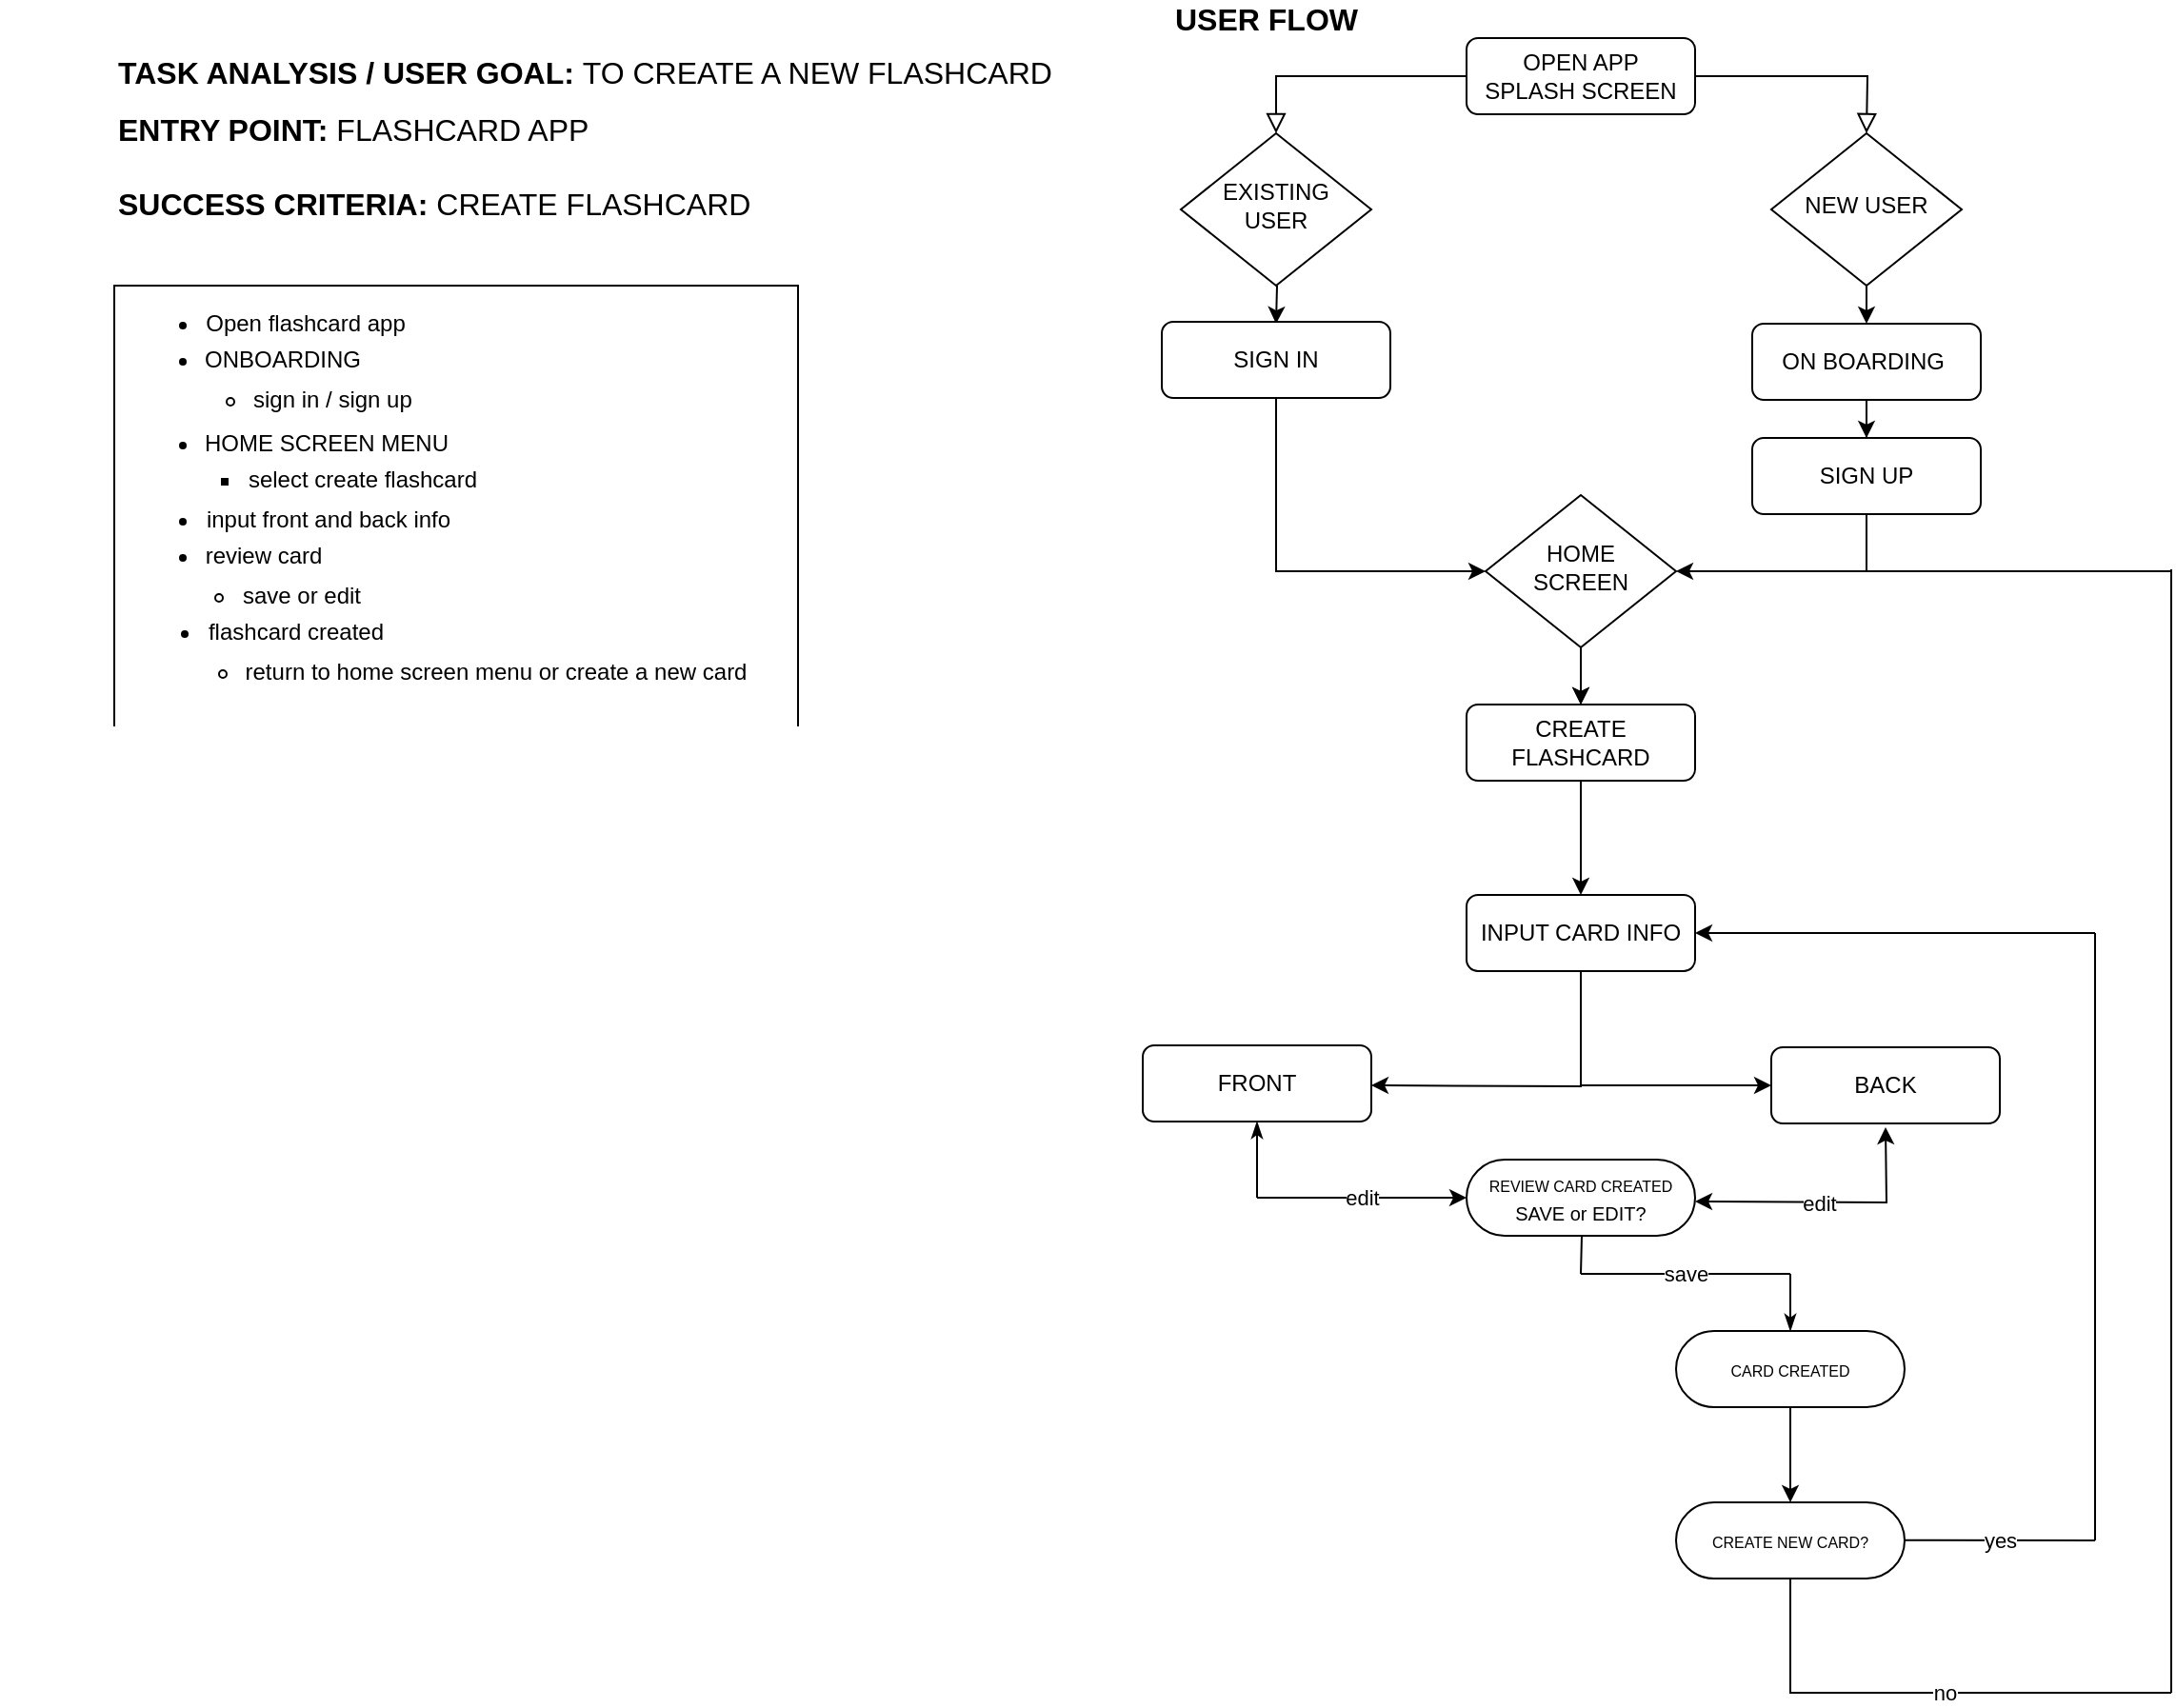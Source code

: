 <mxfile version="13.4.9" type="github"><diagram id="C5RBs43oDa-KdzZeNtuy" name="Page-1"><mxGraphModel dx="3076" dy="766" grid="1" gridSize="10" guides="1" tooltips="1" connect="1" arrows="1" fold="1" page="1" pageScale="1" pageWidth="827" pageHeight="1169" math="0" shadow="0"><root><mxCell id="WIyWlLk6GJQsqaUBKTNV-0"/><mxCell id="WIyWlLk6GJQsqaUBKTNV-1" parent="WIyWlLk6GJQsqaUBKTNV-0"/><mxCell id="l96hs2-_nlqCzScLkACY-33" value="" style="edgeStyle=orthogonalEdgeStyle;rounded=0;orthogonalLoop=1;jettySize=auto;html=1;startArrow=classic;startFill=1;endArrow=none;endFill=0;" parent="WIyWlLk6GJQsqaUBKTNV-1" source="l96hs2-_nlqCzScLkACY-32" target="l96hs2-_nlqCzScLkACY-25" edge="1"><mxGeometry relative="1" as="geometry"/></mxCell><mxCell id="WIyWlLk6GJQsqaUBKTNV-2" value="" style="rounded=0;html=1;jettySize=auto;orthogonalLoop=1;fontSize=11;endArrow=block;endFill=0;endSize=8;strokeWidth=1;shadow=0;labelBackgroundColor=none;edgeStyle=orthogonalEdgeStyle;" parent="WIyWlLk6GJQsqaUBKTNV-1" source="WIyWlLk6GJQsqaUBKTNV-3" target="WIyWlLk6GJQsqaUBKTNV-6" edge="1"><mxGeometry relative="1" as="geometry"/></mxCell><mxCell id="WIyWlLk6GJQsqaUBKTNV-3" value="OPEN APP&lt;br&gt;SPLASH SCREEN" style="rounded=1;whiteSpace=wrap;html=1;fontSize=12;glass=0;strokeWidth=1;shadow=0;" parent="WIyWlLk6GJQsqaUBKTNV-1" vertex="1"><mxGeometry x="-90" y="31" width="120" height="40" as="geometry"/></mxCell><mxCell id="WIyWlLk6GJQsqaUBKTNV-6" value="EXISTING USER" style="rhombus;whiteSpace=wrap;html=1;shadow=0;fontFamily=Helvetica;fontSize=12;align=center;strokeWidth=1;spacing=6;spacingTop=-4;" parent="WIyWlLk6GJQsqaUBKTNV-1" vertex="1"><mxGeometry x="-240" y="81" width="100" height="80" as="geometry"/></mxCell><mxCell id="l96hs2-_nlqCzScLkACY-21" value="" style="edgeStyle=orthogonalEdgeStyle;rounded=0;orthogonalLoop=1;jettySize=auto;html=1;startArrow=classic;startFill=1;endArrow=none;endFill=0;entryX=0.5;entryY=1;entryDx=0;entryDy=0;" parent="WIyWlLk6GJQsqaUBKTNV-1" source="WIyWlLk6GJQsqaUBKTNV-10" target="WIyWlLk6GJQsqaUBKTNV-11" edge="1"><mxGeometry relative="1" as="geometry"><mxPoint x="100" y="361" as="targetPoint"/></mxGeometry></mxCell><mxCell id="WIyWlLk6GJQsqaUBKTNV-10" value="HOME&lt;br&gt;SCREEN" style="rhombus;whiteSpace=wrap;html=1;shadow=0;fontFamily=Helvetica;fontSize=12;align=center;strokeWidth=1;spacing=6;spacingTop=-4;" parent="WIyWlLk6GJQsqaUBKTNV-1" vertex="1"><mxGeometry x="-80" y="271" width="100" height="80" as="geometry"/></mxCell><mxCell id="WIyWlLk6GJQsqaUBKTNV-11" value="SIGN UP" style="rounded=1;whiteSpace=wrap;html=1;fontSize=12;glass=0;strokeWidth=1;shadow=0;" parent="WIyWlLk6GJQsqaUBKTNV-1" vertex="1"><mxGeometry x="60" y="241" width="120" height="40" as="geometry"/></mxCell><mxCell id="l96hs2-_nlqCzScLkACY-22" style="edgeStyle=orthogonalEdgeStyle;rounded=0;orthogonalLoop=1;jettySize=auto;html=1;exitX=0.5;exitY=0;exitDx=0;exitDy=0;entryX=0.5;entryY=1;entryDx=0;entryDy=0;startArrow=classic;startFill=1;endArrow=none;endFill=0;" parent="WIyWlLk6GJQsqaUBKTNV-1" source="l96hs2-_nlqCzScLkACY-23" target="WIyWlLk6GJQsqaUBKTNV-10" edge="1"><mxGeometry relative="1" as="geometry"><Array as="points"/></mxGeometry></mxCell><mxCell id="l96hs2-_nlqCzScLkACY-35" value="" style="edgeStyle=orthogonalEdgeStyle;rounded=0;orthogonalLoop=1;jettySize=auto;html=1;startArrow=classic;startFill=1;endArrow=none;endFill=0;entryX=0.5;entryY=1;entryDx=0;entryDy=0;" parent="WIyWlLk6GJQsqaUBKTNV-1" source="l96hs2-_nlqCzScLkACY-25" target="l96hs2-_nlqCzScLkACY-23" edge="1"><mxGeometry relative="1" as="geometry"><mxPoint x="-30" y="491" as="targetPoint"/></mxGeometry></mxCell><mxCell id="l96hs2-_nlqCzScLkACY-1" value="&lt;h1 style=&quot;font-size: 16px&quot;&gt;&lt;font style=&quot;font-size: 16px&quot;&gt;TASK ANALYSIS /&amp;nbsp;&lt;/font&gt;USER GOAL: &lt;span style=&quot;font-weight: normal&quot;&gt;TO CREATE A NEW FLASHCARD&lt;/span&gt;&lt;/h1&gt;&lt;div&gt;&lt;span style=&quot;font-size: 16px&quot;&gt;&lt;b&gt;ENTRY POINT:&lt;/b&gt;&amp;nbsp;FLASHCARD APP&lt;/span&gt;&lt;/div&gt;&lt;div&gt;&lt;span style=&quot;font-size: 16px&quot;&gt;&lt;br&gt;&lt;/span&gt;&lt;/div&gt;&lt;div&gt;&lt;b style=&quot;font-size: 16px&quot;&gt;SUCCESS CRITERIA:&lt;/b&gt;&lt;span style=&quot;font-size: 16px&quot;&gt; CREATE FLASHCARD&lt;/span&gt;&lt;/div&gt;&lt;div&gt;&lt;span style=&quot;font-size: 16px&quot;&gt;&lt;br&gt;&lt;/span&gt;&lt;/div&gt;&lt;div&gt;&lt;span style=&quot;font-size: 16px&quot;&gt;&lt;br&gt;&lt;/span&gt;&lt;/div&gt;&lt;div style=&quot;font-size: 16px&quot;&gt;&lt;br&gt;&lt;/div&gt;" style="text;html=1;align=left;verticalAlign=middle;resizable=0;points=[];autosize=1;" parent="WIyWlLk6GJQsqaUBKTNV-1" vertex="1"><mxGeometry x="-800" y="42" width="510" height="130" as="geometry"/></mxCell><mxCell id="l96hs2-_nlqCzScLkACY-2" value="&lt;font style=&quot;font-size: 16px&quot;&gt;&lt;b&gt;USER FLOW&lt;/b&gt;&lt;/font&gt;" style="text;html=1;strokeColor=none;fillColor=none;align=center;verticalAlign=middle;whiteSpace=wrap;rounded=0;" parent="WIyWlLk6GJQsqaUBKTNV-1" vertex="1"><mxGeometry x="-250" y="11" width="110" height="20" as="geometry"/></mxCell><mxCell id="l96hs2-_nlqCzScLkACY-9" style="edgeStyle=orthogonalEdgeStyle;rounded=0;orthogonalLoop=1;jettySize=auto;html=1;exitX=0.5;exitY=1;exitDx=0;exitDy=0;entryX=0.5;entryY=0;entryDx=0;entryDy=0;" parent="WIyWlLk6GJQsqaUBKTNV-1" source="l96hs2-_nlqCzScLkACY-3" target="l96hs2-_nlqCzScLkACY-5" edge="1"><mxGeometry relative="1" as="geometry"/></mxCell><mxCell id="l96hs2-_nlqCzScLkACY-3" value="NEW USER" style="rhombus;whiteSpace=wrap;html=1;shadow=0;fontFamily=Helvetica;fontSize=12;align=center;strokeWidth=1;spacing=6;spacingTop=-4;" parent="WIyWlLk6GJQsqaUBKTNV-1" vertex="1"><mxGeometry x="70" y="81" width="100" height="80" as="geometry"/></mxCell><mxCell id="l96hs2-_nlqCzScLkACY-11" value="" style="edgeStyle=orthogonalEdgeStyle;rounded=0;orthogonalLoop=1;jettySize=auto;html=1;" parent="WIyWlLk6GJQsqaUBKTNV-1" source="l96hs2-_nlqCzScLkACY-5" target="WIyWlLk6GJQsqaUBKTNV-11" edge="1"><mxGeometry relative="1" as="geometry"/></mxCell><mxCell id="l96hs2-_nlqCzScLkACY-5" value="ON BOARDING&amp;nbsp;" style="rounded=1;whiteSpace=wrap;html=1;fontSize=12;glass=0;strokeWidth=1;shadow=0;" parent="WIyWlLk6GJQsqaUBKTNV-1" vertex="1"><mxGeometry x="60" y="181" width="120" height="40" as="geometry"/></mxCell><mxCell id="l96hs2-_nlqCzScLkACY-6" value="" style="rounded=0;html=1;jettySize=auto;orthogonalLoop=1;fontSize=11;endArrow=block;endFill=0;endSize=8;strokeWidth=1;shadow=0;labelBackgroundColor=none;edgeStyle=orthogonalEdgeStyle;exitX=1;exitY=0.5;exitDx=0;exitDy=0;" parent="WIyWlLk6GJQsqaUBKTNV-1" source="WIyWlLk6GJQsqaUBKTNV-3" edge="1"><mxGeometry relative="1" as="geometry"><mxPoint x="210" y="51" as="sourcePoint"/><mxPoint x="120" y="81" as="targetPoint"/></mxGeometry></mxCell><mxCell id="l96hs2-_nlqCzScLkACY-19" value="" style="edgeStyle=orthogonalEdgeStyle;rounded=0;orthogonalLoop=1;jettySize=auto;html=1;startArrow=classic;startFill=1;endArrow=none;endFill=0;" parent="WIyWlLk6GJQsqaUBKTNV-1" target="WIyWlLk6GJQsqaUBKTNV-6" edge="1"><mxGeometry relative="1" as="geometry"><mxPoint x="-190" y="181" as="sourcePoint"/></mxGeometry></mxCell><mxCell id="l96hs2-_nlqCzScLkACY-20" style="edgeStyle=orthogonalEdgeStyle;rounded=0;orthogonalLoop=1;jettySize=auto;html=1;startArrow=none;startFill=0;endArrow=classic;endFill=1;exitX=0.583;exitY=0.987;exitDx=0;exitDy=0;exitPerimeter=0;" parent="WIyWlLk6GJQsqaUBKTNV-1" source="l96hs2-_nlqCzScLkACY-17" target="WIyWlLk6GJQsqaUBKTNV-10" edge="1"><mxGeometry relative="1" as="geometry"><mxPoint x="-180" y="221" as="sourcePoint"/><Array as="points"><mxPoint x="-190" y="220"/><mxPoint x="-190" y="311"/></Array></mxGeometry></mxCell><mxCell id="l96hs2-_nlqCzScLkACY-17" value="SIGN IN" style="rounded=1;whiteSpace=wrap;html=1;fontSize=12;glass=0;strokeWidth=1;shadow=0;" parent="WIyWlLk6GJQsqaUBKTNV-1" vertex="1"><mxGeometry x="-250" y="180" width="120" height="40" as="geometry"/></mxCell><mxCell id="l96hs2-_nlqCzScLkACY-24" value="" style="edgeStyle=orthogonalEdgeStyle;rounded=0;orthogonalLoop=1;jettySize=auto;html=1;startArrow=classic;startFill=1;endArrow=none;endFill=0;" parent="WIyWlLk6GJQsqaUBKTNV-1" source="l96hs2-_nlqCzScLkACY-23" target="WIyWlLk6GJQsqaUBKTNV-10" edge="1"><mxGeometry relative="1" as="geometry"/></mxCell><mxCell id="l96hs2-_nlqCzScLkACY-31" value="" style="edgeStyle=orthogonalEdgeStyle;rounded=0;orthogonalLoop=1;jettySize=auto;html=1;startArrow=classic;startFill=1;endArrow=none;endFill=0;" parent="WIyWlLk6GJQsqaUBKTNV-1" target="l96hs2-_nlqCzScLkACY-25" edge="1"><mxGeometry relative="1" as="geometry"><mxPoint x="-140" y="581" as="sourcePoint"/></mxGeometry></mxCell><mxCell id="l96hs2-_nlqCzScLkACY-69" style="edgeStyle=orthogonalEdgeStyle;rounded=0;orthogonalLoop=1;jettySize=auto;html=1;startArrow=classic;startFill=1;endArrow=none;endFill=0;" parent="WIyWlLk6GJQsqaUBKTNV-1" source="l96hs2-_nlqCzScLkACY-25" edge="1"><mxGeometry relative="1" as="geometry"><mxPoint x="240" y="501" as="targetPoint"/></mxGeometry></mxCell><mxCell id="l96hs2-_nlqCzScLkACY-25" value="INPUT CARD INFO" style="rounded=1;whiteSpace=wrap;html=1;fontSize=12;glass=0;strokeWidth=1;shadow=0;" parent="WIyWlLk6GJQsqaUBKTNV-1" vertex="1"><mxGeometry x="-90" y="481" width="120" height="40" as="geometry"/></mxCell><mxCell id="l96hs2-_nlqCzScLkACY-87" style="edgeStyle=orthogonalEdgeStyle;rounded=0;orthogonalLoop=1;jettySize=auto;html=1;startArrow=classicThin;startFill=1;endArrow=none;endFill=0;" parent="WIyWlLk6GJQsqaUBKTNV-1" source="l96hs2-_nlqCzScLkACY-30" edge="1"><mxGeometry relative="1" as="geometry"><mxPoint x="-200" y="640" as="targetPoint"/></mxGeometry></mxCell><mxCell id="l96hs2-_nlqCzScLkACY-30" value="FRONT" style="rounded=1;whiteSpace=wrap;html=1;fontSize=12;glass=0;strokeWidth=1;shadow=0;direction=west;align=center;" parent="WIyWlLk6GJQsqaUBKTNV-1" vertex="1"><mxGeometry x="-260" y="560" width="120" height="40" as="geometry"/></mxCell><mxCell id="l96hs2-_nlqCzScLkACY-32" value="BACK" style="rounded=1;whiteSpace=wrap;html=1;fontSize=12;glass=0;strokeWidth=1;shadow=0;" parent="WIyWlLk6GJQsqaUBKTNV-1" vertex="1"><mxGeometry x="70" y="561" width="120" height="40" as="geometry"/></mxCell><mxCell id="l96hs2-_nlqCzScLkACY-23" value="CREATE FLASHCARD" style="rounded=1;whiteSpace=wrap;html=1;fontSize=12;glass=0;strokeWidth=1;shadow=0;" parent="WIyWlLk6GJQsqaUBKTNV-1" vertex="1"><mxGeometry x="-90" y="381" width="120" height="40" as="geometry"/></mxCell><mxCell id="l96hs2-_nlqCzScLkACY-67" value="" style="edgeStyle=orthogonalEdgeStyle;rounded=0;orthogonalLoop=1;jettySize=auto;html=1;startArrow=classic;startFill=1;endArrow=classic;endFill=1;" parent="WIyWlLk6GJQsqaUBKTNV-1" edge="1"><mxGeometry relative="1" as="geometry"><mxPoint x="30" y="642" as="sourcePoint"/><mxPoint x="130" y="603.0" as="targetPoint"/></mxGeometry></mxCell><mxCell id="l96hs2-_nlqCzScLkACY-88" value="edit" style="edgeLabel;html=1;align=center;verticalAlign=middle;resizable=0;points=[];" parent="l96hs2-_nlqCzScLkACY-67" vertex="1" connectable="0"><mxGeometry x="-0.075" relative="1" as="geometry"><mxPoint as="offset"/></mxGeometry></mxCell><mxCell id="l96hs2-_nlqCzScLkACY-92" style="edgeStyle=orthogonalEdgeStyle;rounded=0;orthogonalLoop=1;jettySize=auto;html=1;startArrow=none;startFill=0;endArrow=none;endFill=0;" parent="WIyWlLk6GJQsqaUBKTNV-1" target="l96hs2-_nlqCzScLkACY-37" edge="1"><mxGeometry relative="1" as="geometry"><mxPoint x="-30.0" y="680" as="sourcePoint"/></mxGeometry></mxCell><mxCell id="l96hs2-_nlqCzScLkACY-37" value="&lt;font style=&quot;font-size: 8px&quot;&gt;&lt;span&gt;REVIEW CARD CREATED&lt;/span&gt;&lt;font style=&quot;font-size: 8px&quot;&gt;&lt;br&gt;&lt;/font&gt;&lt;/font&gt;&lt;font size=&quot;1&quot;&gt;SAVE or EDIT?&lt;/font&gt;" style="rounded=1;whiteSpace=wrap;html=1;fontSize=12;glass=0;strokeWidth=1;shadow=0;arcSize=50;" parent="WIyWlLk6GJQsqaUBKTNV-1" vertex="1"><mxGeometry x="-90" y="620" width="120" height="40" as="geometry"/></mxCell><mxCell id="l96hs2-_nlqCzScLkACY-66" value="" style="edgeStyle=orthogonalEdgeStyle;rounded=0;orthogonalLoop=1;jettySize=auto;html=1;startArrow=classic;startFill=1;endArrow=none;endFill=0;" parent="WIyWlLk6GJQsqaUBKTNV-1" source="l96hs2-_nlqCzScLkACY-65" target="l96hs2-_nlqCzScLkACY-44" edge="1"><mxGeometry relative="1" as="geometry"/></mxCell><mxCell id="l96hs2-_nlqCzScLkACY-93" style="edgeStyle=orthogonalEdgeStyle;rounded=0;orthogonalLoop=1;jettySize=auto;html=1;startArrow=classicThin;startFill=1;endArrow=none;endFill=0;" parent="WIyWlLk6GJQsqaUBKTNV-1" source="l96hs2-_nlqCzScLkACY-44" edge="1"><mxGeometry relative="1" as="geometry"><mxPoint x="80" y="680" as="targetPoint"/></mxGeometry></mxCell><mxCell id="l96hs2-_nlqCzScLkACY-44" value="&lt;span style=&quot;font-size: 8px&quot;&gt;CARD CREATED&lt;br&gt;&lt;/span&gt;" style="rounded=1;whiteSpace=wrap;html=1;fontSize=12;glass=0;strokeWidth=1;shadow=0;arcSize=50;" parent="WIyWlLk6GJQsqaUBKTNV-1" vertex="1"><mxGeometry x="20" y="710" width="120" height="40" as="geometry"/></mxCell><mxCell id="l96hs2-_nlqCzScLkACY-53" value="" style="whiteSpace=wrap;html=1;aspect=fixed;" parent="WIyWlLk6GJQsqaUBKTNV-1" vertex="1"><mxGeometry x="-800" y="161" width="359" height="359" as="geometry"/></mxCell><mxCell id="l96hs2-_nlqCzScLkACY-58" value="&lt;ul&gt;&lt;li&gt;Open flashcard app&lt;/li&gt;&lt;/ul&gt;" style="text;html=1;resizable=0;autosize=1;align=center;verticalAlign=middle;points=[];fillColor=none;strokeColor=none;rounded=0;" parent="WIyWlLk6GJQsqaUBKTNV-1" vertex="1"><mxGeometry x="-800" y="161" width="160" height="40" as="geometry"/></mxCell><mxCell id="l96hs2-_nlqCzScLkACY-60" value="&lt;ul&gt;&lt;li&gt;&lt;span&gt;ONBOARDING&lt;/span&gt;&lt;br&gt;&lt;/li&gt;&lt;/ul&gt;" style="text;html=1;resizable=0;autosize=1;align=center;verticalAlign=middle;points=[];fillColor=none;strokeColor=none;rounded=0;" parent="WIyWlLk6GJQsqaUBKTNV-1" vertex="1"><mxGeometry x="-802" y="180" width="140" height="40" as="geometry"/></mxCell><mxCell id="l96hs2-_nlqCzScLkACY-61" value="&lt;ul&gt;&lt;ul&gt;&lt;li&gt;sign in / sign up&lt;/li&gt;&lt;/ul&gt;&lt;/ul&gt;" style="text;html=1;resizable=0;autosize=1;align=left;verticalAlign=middle;points=[];fillColor=none;strokeColor=none;rounded=0;" parent="WIyWlLk6GJQsqaUBKTNV-1" vertex="1"><mxGeometry x="-809" y="201" width="180" height="40" as="geometry"/></mxCell><mxCell id="l96hs2-_nlqCzScLkACY-62" value="&lt;ul&gt;&lt;li&gt;HOME SCREEN MENU&lt;/li&gt;&lt;/ul&gt;" style="text;html=1;resizable=0;autosize=1;align=center;verticalAlign=middle;points=[];fillColor=none;strokeColor=none;rounded=0;" parent="WIyWlLk6GJQsqaUBKTNV-1" vertex="1"><mxGeometry x="-799" y="224" width="180" height="40" as="geometry"/></mxCell><mxCell id="l96hs2-_nlqCzScLkACY-63" value="&lt;ul&gt;&lt;ul&gt;&lt;ul&gt;&lt;li&gt;select create flashcard&lt;/li&gt;&lt;/ul&gt;&lt;/ul&gt;&lt;/ul&gt;" style="text;html=1;resizable=0;autosize=1;align=center;verticalAlign=middle;points=[];fillColor=none;strokeColor=none;rounded=0;" parent="WIyWlLk6GJQsqaUBKTNV-1" vertex="1"><mxGeometry x="-860" y="243" width="260" height="40" as="geometry"/></mxCell><mxCell id="l96hs2-_nlqCzScLkACY-64" value="&lt;ul&gt;&lt;li&gt;input front and back info&lt;/li&gt;&lt;/ul&gt;" style="text;html=1;resizable=0;autosize=1;align=center;verticalAlign=middle;points=[];fillColor=none;strokeColor=none;rounded=0;" parent="WIyWlLk6GJQsqaUBKTNV-1" vertex="1"><mxGeometry x="-798" y="264" width="180" height="40" as="geometry"/></mxCell><mxCell id="l96hs2-_nlqCzScLkACY-72" value="" style="edgeStyle=orthogonalEdgeStyle;rounded=0;orthogonalLoop=1;jettySize=auto;html=1;startArrow=none;startFill=0;endArrow=none;endFill=0;" parent="WIyWlLk6GJQsqaUBKTNV-1" source="l96hs2-_nlqCzScLkACY-65" edge="1"><mxGeometry relative="1" as="geometry"><mxPoint x="140" y="900" as="targetPoint"/><Array as="points"><mxPoint x="80" y="900"/></Array></mxGeometry></mxCell><mxCell id="l96hs2-_nlqCzScLkACY-65" value="&lt;span style=&quot;font-size: 8px&quot;&gt;CREATE NEW CARD?&lt;br&gt;&lt;/span&gt;" style="rounded=1;whiteSpace=wrap;html=1;fontSize=12;glass=0;strokeWidth=1;shadow=0;arcSize=50;" parent="WIyWlLk6GJQsqaUBKTNV-1" vertex="1"><mxGeometry x="20" y="800" width="120" height="40" as="geometry"/></mxCell><mxCell id="l96hs2-_nlqCzScLkACY-77" value="" style="endArrow=none;html=1;endFill=0;" parent="WIyWlLk6GJQsqaUBKTNV-1" edge="1"><mxGeometry relative="1" as="geometry"><mxPoint x="80" y="900" as="sourcePoint"/><mxPoint x="280" y="900" as="targetPoint"/></mxGeometry></mxCell><mxCell id="l96hs2-_nlqCzScLkACY-78" value="no" style="edgeLabel;resizable=0;html=1;align=center;verticalAlign=middle;" parent="l96hs2-_nlqCzScLkACY-77" connectable="0" vertex="1"><mxGeometry relative="1" as="geometry"><mxPoint x="-19" as="offset"/></mxGeometry></mxCell><mxCell id="l96hs2-_nlqCzScLkACY-80" value="" style="endArrow=none;html=1;" parent="WIyWlLk6GJQsqaUBKTNV-1" edge="1"><mxGeometry width="50" height="50" relative="1" as="geometry"><mxPoint x="280" y="900" as="sourcePoint"/><mxPoint x="280" y="310" as="targetPoint"/><Array as="points"/></mxGeometry></mxCell><mxCell id="l96hs2-_nlqCzScLkACY-81" value="" style="endArrow=none;html=1;" parent="WIyWlLk6GJQsqaUBKTNV-1" edge="1"><mxGeometry width="50" height="50" relative="1" as="geometry"><mxPoint x="120" y="311" as="sourcePoint"/><mxPoint x="280" y="311" as="targetPoint"/></mxGeometry></mxCell><mxCell id="l96hs2-_nlqCzScLkACY-82" value="" style="endArrow=none;html=1;endFill=0;" parent="WIyWlLk6GJQsqaUBKTNV-1" edge="1"><mxGeometry relative="1" as="geometry"><mxPoint x="140" y="819.83" as="sourcePoint"/><mxPoint x="240" y="820" as="targetPoint"/></mxGeometry></mxCell><mxCell id="l96hs2-_nlqCzScLkACY-83" value="yes" style="edgeLabel;resizable=0;html=1;align=center;verticalAlign=middle;" parent="l96hs2-_nlqCzScLkACY-82" connectable="0" vertex="1"><mxGeometry relative="1" as="geometry"/></mxCell><mxCell id="l96hs2-_nlqCzScLkACY-84" value="" style="endArrow=none;html=1;" parent="WIyWlLk6GJQsqaUBKTNV-1" edge="1"><mxGeometry width="50" height="50" relative="1" as="geometry"><mxPoint x="240" y="820" as="sourcePoint"/><mxPoint x="240" y="501" as="targetPoint"/></mxGeometry></mxCell><mxCell id="l96hs2-_nlqCzScLkACY-85" value="" style="endArrow=classic;html=1;" parent="WIyWlLk6GJQsqaUBKTNV-1" edge="1"><mxGeometry relative="1" as="geometry"><mxPoint x="-200" y="640" as="sourcePoint"/><mxPoint x="-90" y="640" as="targetPoint"/></mxGeometry></mxCell><mxCell id="l96hs2-_nlqCzScLkACY-86" value="edit" style="edgeLabel;resizable=0;html=1;align=center;verticalAlign=middle;" parent="l96hs2-_nlqCzScLkACY-85" connectable="0" vertex="1"><mxGeometry relative="1" as="geometry"/></mxCell><mxCell id="l96hs2-_nlqCzScLkACY-90" value="" style="endArrow=none;html=1;endFill=0;" parent="WIyWlLk6GJQsqaUBKTNV-1" edge="1"><mxGeometry relative="1" as="geometry"><mxPoint x="-30" y="680" as="sourcePoint"/><mxPoint x="80" y="680" as="targetPoint"/><Array as="points"><mxPoint x="20" y="680"/></Array></mxGeometry></mxCell><mxCell id="l96hs2-_nlqCzScLkACY-91" value="save" style="edgeLabel;resizable=0;html=1;align=center;verticalAlign=middle;" parent="l96hs2-_nlqCzScLkACY-90" connectable="0" vertex="1"><mxGeometry relative="1" as="geometry"/></mxCell><mxCell id="l96hs2-_nlqCzScLkACY-94" value="&lt;ul&gt;&lt;li&gt;review card&lt;/li&gt;&lt;/ul&gt;" style="text;html=1;resizable=0;autosize=1;align=center;verticalAlign=middle;points=[];fillColor=none;strokeColor=none;rounded=0;" parent="WIyWlLk6GJQsqaUBKTNV-1" vertex="1"><mxGeometry x="-802" y="283" width="120" height="40" as="geometry"/></mxCell><mxCell id="l96hs2-_nlqCzScLkACY-95" value="&lt;ul&gt;&lt;ul&gt;&lt;li&gt;save or edit&lt;/li&gt;&lt;/ul&gt;&lt;/ul&gt;" style="text;html=1;resizable=0;autosize=1;align=center;verticalAlign=middle;points=[];fillColor=none;strokeColor=none;rounded=0;" parent="WIyWlLk6GJQsqaUBKTNV-1" vertex="1"><mxGeometry x="-822" y="304" width="160" height="40" as="geometry"/></mxCell><mxCell id="l96hs2-_nlqCzScLkACY-97" value="&lt;blockquote style=&quot;margin: 0 0 0 40px ; border: none ; padding: 0px&quot;&gt;&lt;ul&gt;&lt;li&gt;&lt;span&gt;flashcard created&lt;/span&gt;&lt;/li&gt;&lt;/ul&gt;&lt;/blockquote&gt;" style="text;html=1;resizable=0;autosize=1;align=center;verticalAlign=middle;points=[];fillColor=none;strokeColor=none;rounded=0;" parent="WIyWlLk6GJQsqaUBKTNV-1" vertex="1"><mxGeometry x="-840" y="323" width="190" height="40" as="geometry"/></mxCell><mxCell id="l96hs2-_nlqCzScLkACY-98" value="&lt;ul&gt;&lt;ul&gt;&lt;li&gt;return to home screen menu or create a new card&lt;/li&gt;&lt;/ul&gt;&lt;/ul&gt;" style="text;html=1;resizable=0;autosize=1;align=center;verticalAlign=middle;points=[];fillColor=none;strokeColor=none;rounded=0;" parent="WIyWlLk6GJQsqaUBKTNV-1" vertex="1"><mxGeometry x="-820" y="344" width="360" height="40" as="geometry"/></mxCell></root></mxGraphModel></diagram></mxfile>